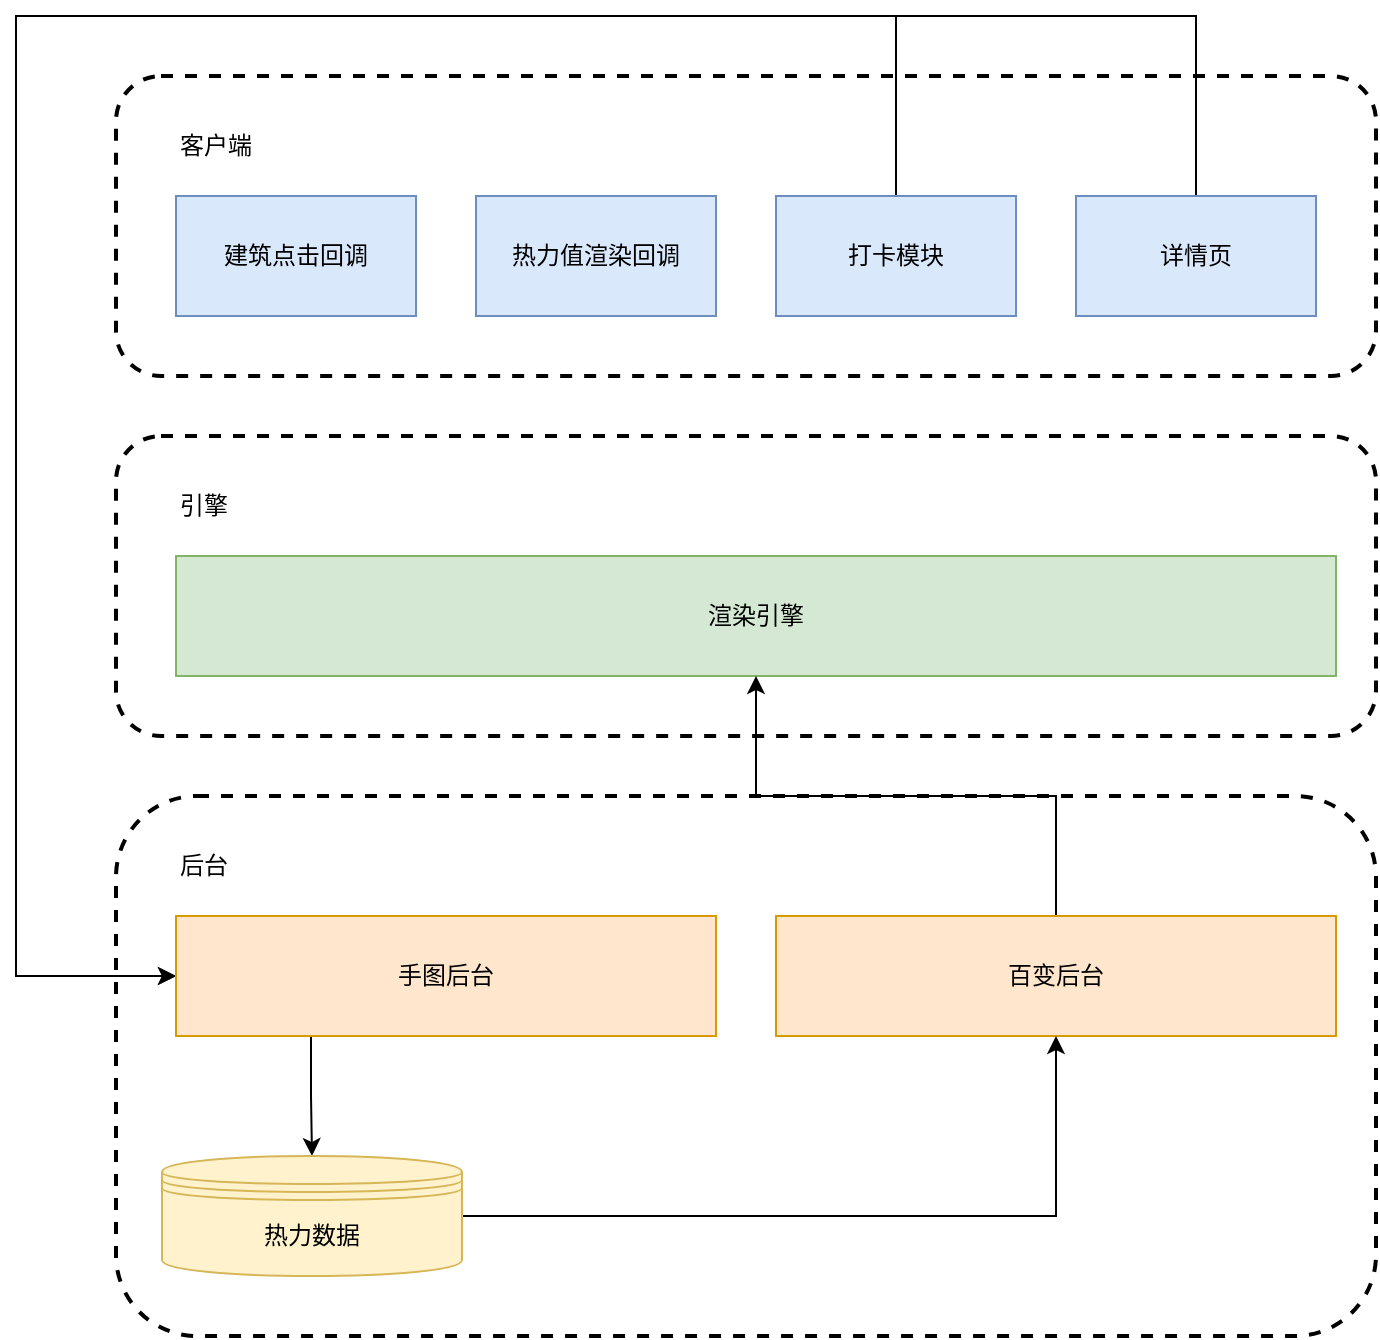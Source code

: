 <mxfile version="21.6.3" type="github" pages="3">
  <diagram name="第 1 页" id="1FPvL_inqG1fgnCIBrYx">
    <mxGraphModel dx="2074" dy="1053" grid="1" gridSize="10" guides="1" tooltips="1" connect="1" arrows="1" fold="1" page="1" pageScale="1" pageWidth="827" pageHeight="1169" math="0" shadow="0">
      <root>
        <mxCell id="0" />
        <mxCell id="1" parent="0" />
        <mxCell id="-aIPj-AFwl_o3mr0RVOG-2" value="" style="rounded=1;whiteSpace=wrap;html=1;fillColor=none;dashed=1;strokeWidth=2;" parent="1" vertex="1">
          <mxGeometry x="70" y="160" width="630" height="150" as="geometry" />
        </mxCell>
        <mxCell id="-aIPj-AFwl_o3mr0RVOG-1" value="建筑点击回调" style="rounded=0;whiteSpace=wrap;html=1;fillColor=#dae8fc;strokeColor=#6c8ebf;" parent="1" vertex="1">
          <mxGeometry x="100" y="220" width="120" height="60" as="geometry" />
        </mxCell>
        <mxCell id="-aIPj-AFwl_o3mr0RVOG-3" value="热力值渲染回调" style="rounded=0;whiteSpace=wrap;html=1;fillColor=#dae8fc;strokeColor=#6c8ebf;" parent="1" vertex="1">
          <mxGeometry x="250" y="220" width="120" height="60" as="geometry" />
        </mxCell>
        <mxCell id="-aIPj-AFwl_o3mr0RVOG-22" style="edgeStyle=orthogonalEdgeStyle;rounded=0;orthogonalLoop=1;jettySize=auto;html=1;exitX=0.5;exitY=0;exitDx=0;exitDy=0;entryX=0;entryY=0.5;entryDx=0;entryDy=0;" parent="1" source="-aIPj-AFwl_o3mr0RVOG-4" target="-aIPj-AFwl_o3mr0RVOG-14" edge="1">
          <mxGeometry relative="1" as="geometry">
            <Array as="points">
              <mxPoint x="460" y="130" />
              <mxPoint x="20" y="130" />
              <mxPoint x="20" y="610" />
            </Array>
          </mxGeometry>
        </mxCell>
        <mxCell id="-aIPj-AFwl_o3mr0RVOG-4" value="打卡模块" style="rounded=0;whiteSpace=wrap;html=1;fillColor=#dae8fc;strokeColor=#6c8ebf;" parent="1" vertex="1">
          <mxGeometry x="400" y="220" width="120" height="60" as="geometry" />
        </mxCell>
        <mxCell id="-aIPj-AFwl_o3mr0RVOG-24" style="edgeStyle=orthogonalEdgeStyle;rounded=0;orthogonalLoop=1;jettySize=auto;html=1;exitX=0.5;exitY=0;exitDx=0;exitDy=0;entryX=0;entryY=0.5;entryDx=0;entryDy=0;" parent="1" source="-aIPj-AFwl_o3mr0RVOG-5" target="-aIPj-AFwl_o3mr0RVOG-14" edge="1">
          <mxGeometry relative="1" as="geometry">
            <Array as="points">
              <mxPoint x="610" y="130" />
              <mxPoint x="20" y="130" />
              <mxPoint x="20" y="610" />
            </Array>
          </mxGeometry>
        </mxCell>
        <mxCell id="-aIPj-AFwl_o3mr0RVOG-5" value="详情页" style="rounded=0;whiteSpace=wrap;html=1;fillColor=#dae8fc;strokeColor=#6c8ebf;" parent="1" vertex="1">
          <mxGeometry x="550" y="220" width="120" height="60" as="geometry" />
        </mxCell>
        <mxCell id="-aIPj-AFwl_o3mr0RVOG-6" value="客户端" style="text;html=1;strokeColor=none;fillColor=none;align=left;verticalAlign=middle;whiteSpace=wrap;rounded=0;" parent="1" vertex="1">
          <mxGeometry x="100" y="180" width="60" height="30" as="geometry" />
        </mxCell>
        <mxCell id="-aIPj-AFwl_o3mr0RVOG-7" value="" style="rounded=1;whiteSpace=wrap;html=1;fillColor=none;dashed=1;strokeWidth=2;" parent="1" vertex="1">
          <mxGeometry x="70" y="340" width="630" height="150" as="geometry" />
        </mxCell>
        <mxCell id="-aIPj-AFwl_o3mr0RVOG-9" value="渲染引擎" style="rounded=0;whiteSpace=wrap;html=1;fillColor=#d5e8d4;strokeColor=#82b366;" parent="1" vertex="1">
          <mxGeometry x="100" y="400" width="580" height="60" as="geometry" />
        </mxCell>
        <mxCell id="-aIPj-AFwl_o3mr0RVOG-12" value="引擎" style="text;html=1;strokeColor=none;fillColor=none;align=left;verticalAlign=middle;whiteSpace=wrap;rounded=0;" parent="1" vertex="1">
          <mxGeometry x="100" y="360" width="60" height="30" as="geometry" />
        </mxCell>
        <mxCell id="-aIPj-AFwl_o3mr0RVOG-13" value="" style="rounded=1;whiteSpace=wrap;html=1;fillColor=none;dashed=1;strokeWidth=2;" parent="1" vertex="1">
          <mxGeometry x="70" y="520" width="630" height="270" as="geometry" />
        </mxCell>
        <mxCell id="-aIPj-AFwl_o3mr0RVOG-18" style="edgeStyle=orthogonalEdgeStyle;rounded=0;orthogonalLoop=1;jettySize=auto;html=1;exitX=0.25;exitY=1;exitDx=0;exitDy=0;" parent="1" source="-aIPj-AFwl_o3mr0RVOG-14" target="-aIPj-AFwl_o3mr0RVOG-17" edge="1">
          <mxGeometry relative="1" as="geometry" />
        </mxCell>
        <mxCell id="-aIPj-AFwl_o3mr0RVOG-14" value="手图后台" style="rounded=0;whiteSpace=wrap;html=1;fillColor=#ffe6cc;strokeColor=#d79b00;" parent="1" vertex="1">
          <mxGeometry x="100" y="580" width="270" height="60" as="geometry" />
        </mxCell>
        <mxCell id="-aIPj-AFwl_o3mr0RVOG-20" style="edgeStyle=orthogonalEdgeStyle;rounded=0;orthogonalLoop=1;jettySize=auto;html=1;exitX=0.5;exitY=0;exitDx=0;exitDy=0;entryX=0.5;entryY=1;entryDx=0;entryDy=0;" parent="1" source="-aIPj-AFwl_o3mr0RVOG-15" target="-aIPj-AFwl_o3mr0RVOG-9" edge="1">
          <mxGeometry relative="1" as="geometry" />
        </mxCell>
        <mxCell id="-aIPj-AFwl_o3mr0RVOG-15" value="百变后台" style="rounded=0;whiteSpace=wrap;html=1;fillColor=#ffe6cc;strokeColor=#d79b00;" parent="1" vertex="1">
          <mxGeometry x="400" y="580" width="280" height="60" as="geometry" />
        </mxCell>
        <mxCell id="-aIPj-AFwl_o3mr0RVOG-16" value="后台" style="text;html=1;strokeColor=none;fillColor=none;align=left;verticalAlign=middle;whiteSpace=wrap;rounded=0;" parent="1" vertex="1">
          <mxGeometry x="100" y="540" width="60" height="30" as="geometry" />
        </mxCell>
        <mxCell id="-aIPj-AFwl_o3mr0RVOG-19" style="edgeStyle=orthogonalEdgeStyle;rounded=0;orthogonalLoop=1;jettySize=auto;html=1;exitX=1;exitY=0.5;exitDx=0;exitDy=0;entryX=0.5;entryY=1;entryDx=0;entryDy=0;" parent="1" source="-aIPj-AFwl_o3mr0RVOG-17" target="-aIPj-AFwl_o3mr0RVOG-15" edge="1">
          <mxGeometry relative="1" as="geometry" />
        </mxCell>
        <mxCell id="-aIPj-AFwl_o3mr0RVOG-17" value="热力数据" style="shape=datastore;whiteSpace=wrap;html=1;fillColor=#fff2cc;strokeColor=#d6b656;" parent="1" vertex="1">
          <mxGeometry x="93" y="700" width="150" height="60" as="geometry" />
        </mxCell>
      </root>
    </mxGraphModel>
  </diagram>
  <diagram id="XOix5SEuW7etaFIp7UPN" name="第 2 页">
    <mxGraphModel dx="2074" dy="1053" grid="1" gridSize="10" guides="1" tooltips="1" connect="1" arrows="1" fold="1" page="1" pageScale="1" pageWidth="827" pageHeight="1169" math="0" shadow="0">
      <root>
        <mxCell id="0" />
        <mxCell id="1" parent="0" />
        <mxCell id="96Zqske4oeFXphJJ4yYA-1" value="底图" style="shape=umlLifeline;perimeter=lifelinePerimeter;whiteSpace=wrap;html=1;container=1;dropTarget=0;collapsible=0;recursiveResize=0;outlineConnect=0;portConstraint=eastwest;newEdgeStyle={&quot;edgeStyle&quot;:&quot;elbowEdgeStyle&quot;,&quot;elbow&quot;:&quot;vertical&quot;,&quot;curved&quot;:0,&quot;rounded&quot;:0};" parent="1" vertex="1">
          <mxGeometry x="60" y="150" width="100" height="780" as="geometry" />
        </mxCell>
        <mxCell id="MAuGKZTuwkX4Bm3sBtxe-5" value="" style="html=1;points=[];perimeter=orthogonalPerimeter;outlineConnect=0;targetShapes=umlLifeline;portConstraint=eastwest;newEdgeStyle={&quot;edgeStyle&quot;:&quot;elbowEdgeStyle&quot;,&quot;elbow&quot;:&quot;vertical&quot;,&quot;curved&quot;:0,&quot;rounded&quot;:0};" vertex="1" parent="96Zqske4oeFXphJJ4yYA-1">
          <mxGeometry x="45" y="630" width="10" height="40" as="geometry" />
        </mxCell>
        <mxCell id="MAuGKZTuwkX4Bm3sBtxe-6" value="&lt;font color=&quot;#ff3333&quot;&gt;根据id检索面数据，根据样式渲染&lt;/font&gt;" style="html=1;align=left;spacingLeft=2;endArrow=block;rounded=0;edgeStyle=orthogonalEdgeStyle;curved=0;rounded=0;" edge="1" parent="96Zqske4oeFXphJJ4yYA-1" target="MAuGKZTuwkX4Bm3sBtxe-5">
          <mxGeometry relative="1" as="geometry">
            <mxPoint x="50" y="610" as="sourcePoint" />
            <Array as="points">
              <mxPoint x="80" y="640" />
            </Array>
          </mxGeometry>
        </mxCell>
        <mxCell id="96Zqske4oeFXphJJ4yYA-2" value="百变后台" style="shape=umlLifeline;perimeter=lifelinePerimeter;whiteSpace=wrap;html=1;container=1;dropTarget=0;collapsible=0;recursiveResize=0;outlineConnect=0;portConstraint=eastwest;newEdgeStyle={&quot;edgeStyle&quot;:&quot;elbowEdgeStyle&quot;,&quot;elbow&quot;:&quot;vertical&quot;,&quot;curved&quot;:0,&quot;rounded&quot;:0};" parent="1" vertex="1">
          <mxGeometry x="340" y="150" width="100" height="780" as="geometry" />
        </mxCell>
        <mxCell id="96Zqske4oeFXphJJ4yYA-3" value="客户端" style="shape=umlLifeline;perimeter=lifelinePerimeter;whiteSpace=wrap;html=1;container=1;dropTarget=0;collapsible=0;recursiveResize=0;outlineConnect=0;portConstraint=eastwest;newEdgeStyle={&quot;edgeStyle&quot;:&quot;elbowEdgeStyle&quot;,&quot;elbow&quot;:&quot;vertical&quot;,&quot;curved&quot;:0,&quot;rounded&quot;:0};" parent="1" vertex="1">
          <mxGeometry x="620" y="150" width="100" height="780" as="geometry" />
        </mxCell>
        <mxCell id="96Zqske4oeFXphJJ4yYA-4" value="定时轮询" style="shape=umlFrame;whiteSpace=wrap;html=1;pointerEvents=0;" parent="1" vertex="1">
          <mxGeometry x="20" y="240" width="830" height="620" as="geometry" />
        </mxCell>
        <mxCell id="96Zqske4oeFXphJJ4yYA-5" value="" style="html=1;points=[];perimeter=orthogonalPerimeter;outlineConnect=0;targetShapes=umlLifeline;portConstraint=eastwest;newEdgeStyle={&quot;edgeStyle&quot;:&quot;elbowEdgeStyle&quot;,&quot;elbow&quot;:&quot;vertical&quot;,&quot;curved&quot;:0,&quot;rounded&quot;:0};" parent="1" vertex="1">
          <mxGeometry x="385" y="280" width="10" height="80" as="geometry" />
        </mxCell>
        <mxCell id="96Zqske4oeFXphJJ4yYA-6" value="拉取瓦片数据" style="html=1;verticalAlign=bottom;endArrow=block;edgeStyle=elbowEdgeStyle;elbow=vertical;curved=0;rounded=0;" parent="1" target="96Zqske4oeFXphJJ4yYA-5" edge="1">
          <mxGeometry relative="1" as="geometry">
            <mxPoint x="110" y="280" as="sourcePoint" />
          </mxGeometry>
        </mxCell>
        <mxCell id="96Zqske4oeFXphJJ4yYA-7" value="返回热度信息" style="html=1;verticalAlign=bottom;endArrow=open;dashed=1;endSize=8;edgeStyle=elbowEdgeStyle;elbow=vertical;curved=0;rounded=0;" parent="1" source="96Zqske4oeFXphJJ4yYA-5" edge="1">
          <mxGeometry x="0.004" relative="1" as="geometry">
            <mxPoint x="110" y="355" as="targetPoint" />
            <mxPoint as="offset" />
          </mxGeometry>
        </mxCell>
        <mxCell id="96Zqske4oeFXphJJ4yYA-8" value="" style="html=1;points=[];perimeter=orthogonalPerimeter;outlineConnect=0;targetShapes=umlLifeline;portConstraint=eastwest;newEdgeStyle={&quot;edgeStyle&quot;:&quot;elbowEdgeStyle&quot;,&quot;elbow&quot;:&quot;vertical&quot;,&quot;curved&quot;:0,&quot;rounded&quot;:0};" parent="1" vertex="1">
          <mxGeometry x="105" y="405" width="10" height="40" as="geometry" />
        </mxCell>
        <mxCell id="96Zqske4oeFXphJJ4yYA-9" value="判断是否支持打卡" style="html=1;align=left;spacingLeft=2;endArrow=block;rounded=0;edgeStyle=orthogonalEdgeStyle;curved=0;rounded=0;" parent="1" target="96Zqske4oeFXphJJ4yYA-8" edge="1">
          <mxGeometry relative="1" as="geometry">
            <mxPoint x="110" y="385" as="sourcePoint" />
            <Array as="points">
              <mxPoint x="140" y="415" />
            </Array>
          </mxGeometry>
        </mxCell>
        <mxCell id="96Zqske4oeFXphJJ4yYA-10" value="" style="html=1;points=[];perimeter=orthogonalPerimeter;outlineConnect=0;targetShapes=umlLifeline;portConstraint=eastwest;newEdgeStyle={&quot;edgeStyle&quot;:&quot;elbowEdgeStyle&quot;,&quot;elbow&quot;:&quot;vertical&quot;,&quot;curved&quot;:0,&quot;rounded&quot;:0};" parent="1" vertex="1">
          <mxGeometry x="665" y="480" width="10" height="340" as="geometry" />
        </mxCell>
        <mxCell id="96Zqske4oeFXphJJ4yYA-11" value="&lt;font color=&quot;#ff3333&quot;&gt;图面中poiid&amp;amp;热力值的列表&lt;/font&gt;" style="html=1;verticalAlign=bottom;endArrow=block;edgeStyle=elbowEdgeStyle;elbow=vertical;curved=0;rounded=0;" parent="1" target="96Zqske4oeFXphJJ4yYA-10" edge="1">
          <mxGeometry x="-0.246" y="5" relative="1" as="geometry">
            <mxPoint x="110" y="470" as="sourcePoint" />
            <mxPoint as="offset" />
            <Array as="points">
              <mxPoint x="390" y="480" />
            </Array>
          </mxGeometry>
        </mxCell>
        <mxCell id="96Zqske4oeFXphJJ4yYA-12" value="return bitmap" style="html=1;verticalAlign=bottom;endArrow=open;dashed=1;endSize=8;edgeStyle=elbowEdgeStyle;elbow=vertical;curved=0;rounded=0;" parent="1" source="96Zqske4oeFXphJJ4yYA-10" edge="1">
          <mxGeometry x="-0.297" relative="1" as="geometry">
            <mxPoint x="110" y="560" as="targetPoint" />
            <Array as="points">
              <mxPoint x="440" y="560" />
            </Array>
            <mxPoint as="offset" />
          </mxGeometry>
        </mxCell>
        <mxCell id="96Zqske4oeFXphJJ4yYA-13" value="" style="html=1;points=[];perimeter=orthogonalPerimeter;outlineConnect=0;targetShapes=umlLifeline;portConstraint=eastwest;newEdgeStyle={&quot;edgeStyle&quot;:&quot;elbowEdgeStyle&quot;,&quot;elbow&quot;:&quot;vertical&quot;,&quot;curved&quot;:0,&quot;rounded&quot;:0};" parent="1" vertex="1">
          <mxGeometry x="670" y="510" width="10" height="40" as="geometry" />
        </mxCell>
        <mxCell id="96Zqske4oeFXphJJ4yYA-14" value="生成热力值bitmap" style="html=1;align=left;spacingLeft=2;endArrow=block;rounded=0;edgeStyle=orthogonalEdgeStyle;curved=0;rounded=0;" parent="1" target="96Zqske4oeFXphJJ4yYA-13" edge="1">
          <mxGeometry relative="1" as="geometry">
            <mxPoint x="675" y="490" as="sourcePoint" />
            <Array as="points">
              <mxPoint x="705" y="520" />
            </Array>
          </mxGeometry>
        </mxCell>
        <mxCell id="96Zqske4oeFXphJJ4yYA-18" value="" style="html=1;points=[];perimeter=orthogonalPerimeter;outlineConnect=0;targetShapes=umlLifeline;portConstraint=eastwest;newEdgeStyle={&quot;edgeStyle&quot;:&quot;elbowEdgeStyle&quot;,&quot;elbow&quot;:&quot;vertical&quot;,&quot;curved&quot;:0,&quot;rounded&quot;:0};" parent="1" vertex="1">
          <mxGeometry x="105" y="630" width="10" height="40" as="geometry" />
        </mxCell>
        <mxCell id="96Zqske4oeFXphJJ4yYA-19" value="整合poi icon&amp;amp;名称&amp;amp;热力值，渲染上屏" style="html=1;align=left;spacingLeft=2;endArrow=block;rounded=0;edgeStyle=orthogonalEdgeStyle;curved=0;rounded=0;" parent="1" target="96Zqske4oeFXphJJ4yYA-18" edge="1">
          <mxGeometry relative="1" as="geometry">
            <mxPoint x="110" y="610" as="sourcePoint" />
            <Array as="points">
              <mxPoint x="140" y="640" />
            </Array>
          </mxGeometry>
        </mxCell>
        <mxCell id="MAuGKZTuwkX4Bm3sBtxe-1" value="&lt;font color=&quot;#ff3333&quot;&gt;返回面数据&lt;/font&gt;" style="html=1;verticalAlign=bottom;endArrow=open;dashed=1;endSize=8;edgeStyle=elbowEdgeStyle;elbow=vertical;curved=0;rounded=0;" edge="1" parent="1">
          <mxGeometry x="0.004" relative="1" as="geometry">
            <mxPoint x="110" y="330" as="targetPoint" />
            <mxPoint as="offset" />
            <mxPoint x="385" y="330" as="sourcePoint" />
          </mxGeometry>
        </mxCell>
        <mxCell id="MAuGKZTuwkX4Bm3sBtxe-2" value="" style="html=1;points=[];perimeter=orthogonalPerimeter;outlineConnect=0;targetShapes=umlLifeline;portConstraint=eastwest;newEdgeStyle={&quot;edgeStyle&quot;:&quot;elbowEdgeStyle&quot;,&quot;elbow&quot;:&quot;vertical&quot;,&quot;curved&quot;:0,&quot;rounded&quot;:0};" vertex="1" parent="1">
          <mxGeometry x="670" y="660" width="10" height="40" as="geometry" />
        </mxCell>
        <mxCell id="MAuGKZTuwkX4Bm3sBtxe-3" value="&lt;font color=&quot;#ff3333&quot;&gt;查询云影数据库&lt;br&gt;看是否属于个人打卡数据&lt;/font&gt;" style="html=1;align=left;spacingLeft=2;endArrow=block;rounded=0;edgeStyle=orthogonalEdgeStyle;curved=0;rounded=0;" edge="1" parent="1" target="MAuGKZTuwkX4Bm3sBtxe-2">
          <mxGeometry relative="1" as="geometry">
            <mxPoint x="675" y="640" as="sourcePoint" />
            <Array as="points">
              <mxPoint x="705" y="670" />
            </Array>
          </mxGeometry>
        </mxCell>
        <mxCell id="MAuGKZTuwkX4Bm3sBtxe-4" value="&lt;font color=&quot;#ff3333&quot;&gt;根据是否属于个人打卡以及热力值返回poiid对应的样式&lt;/font&gt;" style="html=1;verticalAlign=bottom;endArrow=open;dashed=1;endSize=8;edgeStyle=elbowEdgeStyle;elbow=vertical;curved=0;rounded=0;" edge="1" parent="1">
          <mxGeometry x="-0.297" relative="1" as="geometry">
            <mxPoint x="110" y="730" as="targetPoint" />
            <Array as="points">
              <mxPoint x="440" y="730" />
            </Array>
            <mxPoint as="offset" />
            <mxPoint x="665" y="730" as="sourcePoint" />
          </mxGeometry>
        </mxCell>
      </root>
    </mxGraphModel>
  </diagram>
  <diagram id="-z520jDXz5fW7v8_Wy8f" name="第 3 页">
    <mxGraphModel dx="2074" dy="1053" grid="1" gridSize="10" guides="1" tooltips="1" connect="1" arrows="1" fold="1" page="1" pageScale="1" pageWidth="827" pageHeight="1169" math="0" shadow="0">
      <root>
        <mxCell id="0" />
        <mxCell id="1" parent="0" />
        <mxCell id="c3sxRMjoxWKIxEB6ZuZN-1" value="客户端" style="shape=umlLifeline;perimeter=lifelinePerimeter;whiteSpace=wrap;html=1;container=1;dropTarget=0;collapsible=0;recursiveResize=0;outlineConnect=0;portConstraint=eastwest;newEdgeStyle={&quot;edgeStyle&quot;:&quot;elbowEdgeStyle&quot;,&quot;elbow&quot;:&quot;vertical&quot;,&quot;curved&quot;:0,&quot;rounded&quot;:0};" parent="1" vertex="1">
          <mxGeometry x="90" y="230" width="100" height="700" as="geometry" />
        </mxCell>
        <mxCell id="c3sxRMjoxWKIxEB6ZuZN-8" value="" style="html=1;points=[];perimeter=orthogonalPerimeter;outlineConnect=0;targetShapes=umlLifeline;portConstraint=eastwest;newEdgeStyle={&quot;edgeStyle&quot;:&quot;elbowEdgeStyle&quot;,&quot;elbow&quot;:&quot;vertical&quot;,&quot;curved&quot;:0,&quot;rounded&quot;:0};" parent="c3sxRMjoxWKIxEB6ZuZN-1" vertex="1">
          <mxGeometry x="45" y="181" width="10" height="40" as="geometry" />
        </mxCell>
        <mxCell id="c3sxRMjoxWKIxEB6ZuZN-9" value="用户触发打卡&lt;br&gt;判断是否当天已打卡" style="html=1;align=left;spacingLeft=2;endArrow=block;rounded=0;edgeStyle=orthogonalEdgeStyle;curved=0;rounded=0;" parent="c3sxRMjoxWKIxEB6ZuZN-1" target="c3sxRMjoxWKIxEB6ZuZN-8" edge="1">
          <mxGeometry relative="1" as="geometry">
            <mxPoint x="50" y="161" as="sourcePoint" />
            <Array as="points">
              <mxPoint x="80" y="191" />
            </Array>
          </mxGeometry>
        </mxCell>
        <mxCell id="c3sxRMjoxWKIxEB6ZuZN-18" value="" style="html=1;points=[];perimeter=orthogonalPerimeter;outlineConnect=0;targetShapes=umlLifeline;portConstraint=eastwest;newEdgeStyle={&quot;edgeStyle&quot;:&quot;elbowEdgeStyle&quot;,&quot;elbow&quot;:&quot;vertical&quot;,&quot;curved&quot;:0,&quot;rounded&quot;:0};" parent="c3sxRMjoxWKIxEB6ZuZN-1" vertex="1">
          <mxGeometry x="45" y="630" width="10" height="40" as="geometry" />
        </mxCell>
        <mxCell id="c3sxRMjoxWKIxEB6ZuZN-19" value="云影数据同步" style="html=1;align=left;spacingLeft=2;endArrow=block;rounded=0;edgeStyle=orthogonalEdgeStyle;curved=0;rounded=0;" parent="c3sxRMjoxWKIxEB6ZuZN-1" target="c3sxRMjoxWKIxEB6ZuZN-18" edge="1">
          <mxGeometry relative="1" as="geometry">
            <mxPoint x="50" y="610" as="sourcePoint" />
            <Array as="points">
              <mxPoint x="80" y="640" />
            </Array>
          </mxGeometry>
        </mxCell>
        <mxCell id="c3sxRMjoxWKIxEB6ZuZN-20" value="" style="html=1;points=[];perimeter=orthogonalPerimeter;outlineConnect=0;targetShapes=umlLifeline;portConstraint=eastwest;newEdgeStyle={&quot;edgeStyle&quot;:&quot;elbowEdgeStyle&quot;,&quot;elbow&quot;:&quot;vertical&quot;,&quot;curved&quot;:0,&quot;rounded&quot;:0};" parent="c3sxRMjoxWKIxEB6ZuZN-1" vertex="1">
          <mxGeometry x="45" y="391" width="10" height="50" as="geometry" />
        </mxCell>
        <mxCell id="xmO-rxdzvQBIMXoJaV3v-7" value="" style="html=1;points=[];perimeter=orthogonalPerimeter;outlineConnect=0;targetShapes=umlLifeline;portConstraint=eastwest;newEdgeStyle={&quot;edgeStyle&quot;:&quot;elbowEdgeStyle&quot;,&quot;elbow&quot;:&quot;vertical&quot;,&quot;curved&quot;:0,&quot;rounded&quot;:0};" parent="c3sxRMjoxWKIxEB6ZuZN-1" vertex="1">
          <mxGeometry x="45" y="542" width="10" height="40" as="geometry" />
        </mxCell>
        <mxCell id="xmO-rxdzvQBIMXoJaV3v-8" value="在双击处展示+1动效&lt;br&gt;并展示评价标签" style="html=1;align=left;spacingLeft=2;endArrow=block;rounded=0;edgeStyle=orthogonalEdgeStyle;curved=0;rounded=0;" parent="c3sxRMjoxWKIxEB6ZuZN-1" target="xmO-rxdzvQBIMXoJaV3v-7" edge="1">
          <mxGeometry relative="1" as="geometry">
            <mxPoint x="50" y="522" as="sourcePoint" />
            <Array as="points">
              <mxPoint x="80" y="552" />
            </Array>
          </mxGeometry>
        </mxCell>
        <mxCell id="c3sxRMjoxWKIxEB6ZuZN-2" value="底图" style="shape=umlLifeline;perimeter=lifelinePerimeter;whiteSpace=wrap;html=1;container=1;dropTarget=0;collapsible=0;recursiveResize=0;outlineConnect=0;portConstraint=eastwest;newEdgeStyle={&quot;edgeStyle&quot;:&quot;elbowEdgeStyle&quot;,&quot;elbow&quot;:&quot;vertical&quot;,&quot;curved&quot;:0,&quot;rounded&quot;:0};" parent="1" vertex="1">
          <mxGeometry x="280" y="230" width="100" height="700" as="geometry" />
        </mxCell>
        <mxCell id="xmO-rxdzvQBIMXoJaV3v-1" value="" style="html=1;points=[];perimeter=orthogonalPerimeter;outlineConnect=0;targetShapes=umlLifeline;portConstraint=eastwest;newEdgeStyle={&quot;edgeStyle&quot;:&quot;elbowEdgeStyle&quot;,&quot;elbow&quot;:&quot;vertical&quot;,&quot;curved&quot;:0,&quot;rounded&quot;:0};" parent="c3sxRMjoxWKIxEB6ZuZN-2" vertex="1">
          <mxGeometry x="45" y="70" width="10" height="50" as="geometry" />
        </mxCell>
        <mxCell id="xmO-rxdzvQBIMXoJaV3v-4" value="" style="html=1;points=[];perimeter=orthogonalPerimeter;outlineConnect=0;targetShapes=umlLifeline;portConstraint=eastwest;newEdgeStyle={&quot;edgeStyle&quot;:&quot;elbowEdgeStyle&quot;,&quot;elbow&quot;:&quot;vertical&quot;,&quot;curved&quot;:0,&quot;rounded&quot;:0};" parent="c3sxRMjoxWKIxEB6ZuZN-2" vertex="1">
          <mxGeometry x="45" y="530" width="10" height="40" as="geometry" />
        </mxCell>
        <mxCell id="xmO-rxdzvQBIMXoJaV3v-5" value="提升建筑marker的优先级" style="html=1;align=left;spacingLeft=2;endArrow=block;rounded=0;edgeStyle=orthogonalEdgeStyle;curved=0;rounded=0;" parent="c3sxRMjoxWKIxEB6ZuZN-2" target="xmO-rxdzvQBIMXoJaV3v-4" edge="1">
          <mxGeometry relative="1" as="geometry">
            <mxPoint x="50" y="510" as="sourcePoint" />
            <Array as="points">
              <mxPoint x="80" y="540" />
            </Array>
          </mxGeometry>
        </mxCell>
        <mxCell id="c3sxRMjoxWKIxEB6ZuZN-3" value="手图后台" style="shape=umlLifeline;perimeter=lifelinePerimeter;whiteSpace=wrap;html=1;container=1;dropTarget=0;collapsible=0;recursiveResize=0;outlineConnect=0;portConstraint=eastwest;newEdgeStyle={&quot;edgeStyle&quot;:&quot;elbowEdgeStyle&quot;,&quot;elbow&quot;:&quot;vertical&quot;,&quot;curved&quot;:0,&quot;rounded&quot;:0};" parent="1" vertex="1">
          <mxGeometry x="470" y="230" width="100" height="700" as="geometry" />
        </mxCell>
        <mxCell id="c3sxRMjoxWKIxEB6ZuZN-5" value="" style="html=1;points=[];perimeter=orthogonalPerimeter;outlineConnect=0;targetShapes=umlLifeline;portConstraint=eastwest;newEdgeStyle={&quot;edgeStyle&quot;:&quot;elbowEdgeStyle&quot;,&quot;elbow&quot;:&quot;vertical&quot;,&quot;curved&quot;:0,&quot;rounded&quot;:0};" parent="c3sxRMjoxWKIxEB6ZuZN-3" vertex="1">
          <mxGeometry x="45" y="251" width="10" height="80" as="geometry" />
        </mxCell>
        <mxCell id="c3sxRMjoxWKIxEB6ZuZN-14" value="" style="html=1;points=[];perimeter=orthogonalPerimeter;outlineConnect=0;targetShapes=umlLifeline;portConstraint=eastwest;newEdgeStyle={&quot;edgeStyle&quot;:&quot;elbowEdgeStyle&quot;,&quot;elbow&quot;:&quot;vertical&quot;,&quot;curved&quot;:0,&quot;rounded&quot;:0};" parent="c3sxRMjoxWKIxEB6ZuZN-3" vertex="1">
          <mxGeometry x="45" y="381" width="10" height="40" as="geometry" />
        </mxCell>
        <mxCell id="c3sxRMjoxWKIxEB6ZuZN-15" value="&lt;font color=&quot;#ff3333&quot;&gt;子点数据落库&lt;/font&gt;" style="html=1;align=left;spacingLeft=2;endArrow=block;rounded=0;edgeStyle=orthogonalEdgeStyle;curved=0;rounded=0;" parent="c3sxRMjoxWKIxEB6ZuZN-3" target="c3sxRMjoxWKIxEB6ZuZN-14" edge="1">
          <mxGeometry relative="1" as="geometry">
            <mxPoint x="50" y="361" as="sourcePoint" />
            <Array as="points">
              <mxPoint x="80" y="391" />
            </Array>
          </mxGeometry>
        </mxCell>
        <mxCell id="X3X9ZZmqq1Ed-tMYOzgZ-1" value="" style="html=1;points=[];perimeter=orthogonalPerimeter;outlineConnect=0;targetShapes=umlLifeline;portConstraint=eastwest;newEdgeStyle={&quot;edgeStyle&quot;:&quot;elbowEdgeStyle&quot;,&quot;elbow&quot;:&quot;vertical&quot;,&quot;curved&quot;:0,&quot;rounded&quot;:0};" vertex="1" parent="c3sxRMjoxWKIxEB6ZuZN-3">
          <mxGeometry x="45" y="450" width="10" height="40" as="geometry" />
        </mxCell>
        <mxCell id="X3X9ZZmqq1Ed-tMYOzgZ-2" value="&lt;font color=&quot;#ff3333&quot;&gt;查询子点对应的顶级父点&lt;br&gt;+1并落库&lt;br&gt;&lt;/font&gt;" style="html=1;align=left;spacingLeft=2;endArrow=block;rounded=0;edgeStyle=orthogonalEdgeStyle;curved=0;rounded=0;" edge="1" parent="c3sxRMjoxWKIxEB6ZuZN-3" target="X3X9ZZmqq1Ed-tMYOzgZ-1">
          <mxGeometry relative="1" as="geometry">
            <mxPoint x="50" y="430" as="sourcePoint" />
            <Array as="points">
              <mxPoint x="80" y="460" />
            </Array>
          </mxGeometry>
        </mxCell>
        <mxCell id="c3sxRMjoxWKIxEB6ZuZN-4" value="百变后台" style="shape=umlLifeline;perimeter=lifelinePerimeter;whiteSpace=wrap;html=1;container=1;dropTarget=0;collapsible=0;recursiveResize=0;outlineConnect=0;portConstraint=eastwest;newEdgeStyle={&quot;edgeStyle&quot;:&quot;elbowEdgeStyle&quot;,&quot;elbow&quot;:&quot;vertical&quot;,&quot;curved&quot;:0,&quot;rounded&quot;:0};" parent="1" vertex="1">
          <mxGeometry x="660" y="230" width="100" height="700" as="geometry" />
        </mxCell>
        <mxCell id="c3sxRMjoxWKIxEB6ZuZN-6" value="uid &amp;amp; poiid" style="html=1;verticalAlign=bottom;endArrow=block;edgeStyle=elbowEdgeStyle;elbow=vertical;curved=0;rounded=0;" parent="1" target="c3sxRMjoxWKIxEB6ZuZN-5" edge="1">
          <mxGeometry relative="1" as="geometry">
            <mxPoint x="140" y="481" as="sourcePoint" />
          </mxGeometry>
        </mxCell>
        <mxCell id="c3sxRMjoxWKIxEB6ZuZN-7" value="当前poiid下的总热力值&lt;br&gt;以及poi对应的评价标签" style="html=1;verticalAlign=bottom;endArrow=open;dashed=1;endSize=8;edgeStyle=elbowEdgeStyle;elbow=vertical;curved=0;rounded=0;" parent="1" source="c3sxRMjoxWKIxEB6ZuZN-5" edge="1">
          <mxGeometry x="0.003" relative="1" as="geometry">
            <mxPoint x="140" y="556" as="targetPoint" />
            <mxPoint as="offset" />
          </mxGeometry>
        </mxCell>
        <mxCell id="c3sxRMjoxWKIxEB6ZuZN-10" value="定时触发瓦片编译" style="html=1;verticalAlign=bottom;endArrow=block;edgeStyle=elbowEdgeStyle;elbow=vertical;curved=0;rounded=0;" parent="1" edge="1">
          <mxGeometry width="80" relative="1" as="geometry">
            <mxPoint x="520" y="750" as="sourcePoint" />
            <mxPoint x="709.5" y="750" as="targetPoint" />
            <Array as="points">
              <mxPoint x="650" y="750" />
            </Array>
          </mxGeometry>
        </mxCell>
        <mxCell id="c3sxRMjoxWKIxEB6ZuZN-16" value="请求更新热力值" style="html=1;verticalAlign=bottom;endArrow=block;edgeStyle=elbowEdgeStyle;elbow=vertical;curved=0;rounded=0;" parent="1" edge="1">
          <mxGeometry width="80" relative="1" as="geometry">
            <mxPoint x="140" y="601" as="sourcePoint" />
            <mxPoint x="329.5" y="601" as="targetPoint" />
            <Array as="points">
              <mxPoint x="280" y="601" />
            </Array>
          </mxGeometry>
        </mxCell>
        <mxCell id="c3sxRMjoxWKIxEB6ZuZN-17" value="点亮建筑" style="html=1;verticalAlign=bottom;endArrow=block;edgeStyle=elbowEdgeStyle;elbow=vertical;curved=0;rounded=0;" parent="1" edge="1">
          <mxGeometry width="80" relative="1" as="geometry">
            <mxPoint x="139.5" y="721" as="sourcePoint" />
            <mxPoint x="329.5" y="721" as="targetPoint" />
            <Array as="points">
              <mxPoint x="270" y="721" />
            </Array>
          </mxGeometry>
        </mxCell>
        <mxCell id="c3sxRMjoxWKIxEB6ZuZN-22" value="返回bitmap" style="html=1;verticalAlign=bottom;endArrow=open;dashed=1;endSize=8;edgeStyle=elbowEdgeStyle;elbow=vertical;curved=0;rounded=0;" parent="1" source="c3sxRMjoxWKIxEB6ZuZN-20" edge="1">
          <mxGeometry x="-0.001" relative="1" as="geometry">
            <mxPoint x="329.5" y="671" as="targetPoint" />
            <Array as="points">
              <mxPoint x="210" y="671" />
            </Array>
            <mxPoint as="offset" />
          </mxGeometry>
        </mxCell>
        <mxCell id="c3sxRMjoxWKIxEB6ZuZN-21" value="请求rich bitmap回调" style="html=1;verticalAlign=bottom;endArrow=block;edgeStyle=elbowEdgeStyle;elbow=vertical;curved=0;rounded=0;" parent="1" target="c3sxRMjoxWKIxEB6ZuZN-20" edge="1">
          <mxGeometry relative="1" as="geometry">
            <mxPoint x="329.5" y="621" as="sourcePoint" />
            <Array as="points">
              <mxPoint x="210" y="621" />
            </Array>
          </mxGeometry>
        </mxCell>
        <mxCell id="xmO-rxdzvQBIMXoJaV3v-2" value="双击建筑物" style="html=1;verticalAlign=bottom;endArrow=block;edgeStyle=elbowEdgeStyle;elbow=vertical;curved=0;rounded=0;" parent="1" target="xmO-rxdzvQBIMXoJaV3v-1" edge="1">
          <mxGeometry relative="1" as="geometry">
            <mxPoint x="140" y="300" as="sourcePoint" />
          </mxGeometry>
        </mxCell>
        <mxCell id="xmO-rxdzvQBIMXoJaV3v-3" value="" style="html=1;verticalAlign=bottom;endArrow=open;dashed=1;endSize=8;edgeStyle=elbowEdgeStyle;elbow=vertical;curved=0;rounded=0;entryX=0.489;entryY=0.171;entryDx=0;entryDy=0;entryPerimeter=0;" parent="1" source="xmO-rxdzvQBIMXoJaV3v-1" target="c3sxRMjoxWKIxEB6ZuZN-1" edge="1">
          <mxGeometry relative="1" as="geometry">
            <mxPoint x="140" y="375" as="targetPoint" />
            <Array as="points">
              <mxPoint x="180" y="350" />
            </Array>
          </mxGeometry>
        </mxCell>
      </root>
    </mxGraphModel>
  </diagram>
</mxfile>
